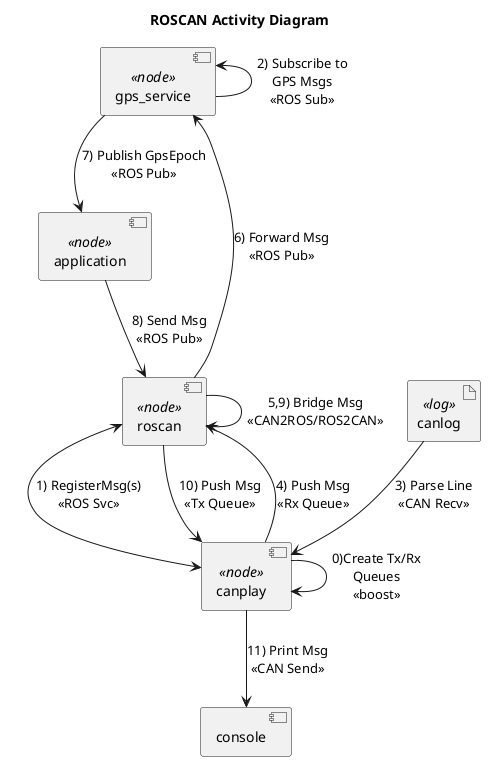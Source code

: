 @startuml
title ROSCAN Activity Diagram
component roscan <<node>>
component gps_service <<node>>
component canplay <<node>>
component application <<node>>
artifact canlog <<log>>
component console

canplay-->canplay : 0)Create Tx/Rx\nQueues\n<<boost>>
roscan<-->canplay : 1) RegisterMsg(s)\n<<ROS Svc>>
gps_service-l->gps_service : 2) Subscribe to\nGPS Msgs\n<<ROS Sub>>
canlog-->canplay : 3) Parse Line\n<<CAN Recv>>
canplay-->roscan : 4) Push Msg\n<<Rx Queue>>
roscan-->roscan : 5,9) Bridge Msg\n<<CAN2ROS/ROS2CAN>>
roscan-->gps_service : 6) Forward Msg\n<<ROS Pub>>
gps_service-->application : 7) Publish GpsEpoch\n<<ROS Pub>>
application-->roscan : 8) Send Msg\n<<ROS Pub>>
roscan-->canplay : 10) Push Msg\n<<Tx Queue>>
canplay-->console : 11) Print Msg\n<<CAN Send>>
@enduml